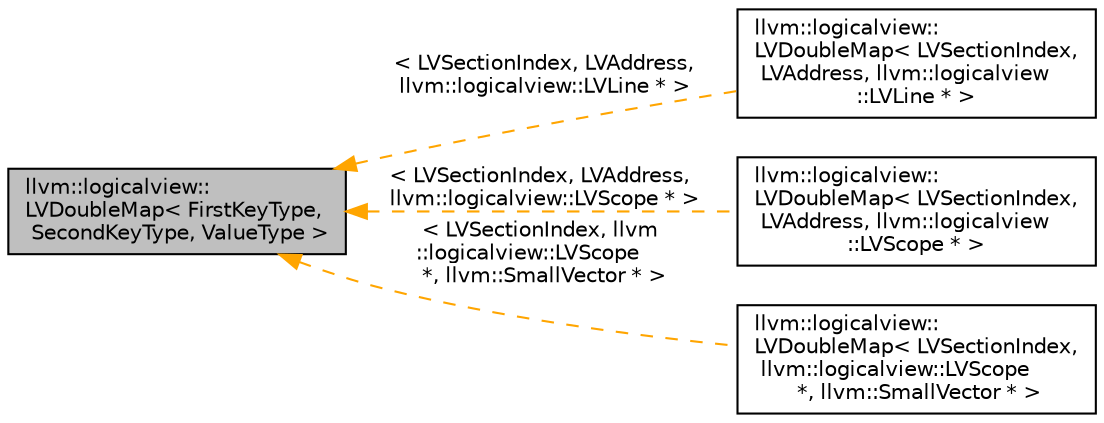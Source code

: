 digraph "llvm::logicalview::LVDoubleMap&lt; FirstKeyType, SecondKeyType, ValueType &gt;"
{
 // LATEX_PDF_SIZE
  bgcolor="transparent";
  edge [fontname="Helvetica",fontsize="10",labelfontname="Helvetica",labelfontsize="10"];
  node [fontname="Helvetica",fontsize="10",shape=record];
  rankdir="LR";
  Node1 [label="llvm::logicalview::\lLVDoubleMap\< FirstKeyType,\l SecondKeyType, ValueType \>",height=0.2,width=0.4,color="black", fillcolor="grey75", style="filled", fontcolor="black",tooltip=" "];
  Node1 -> Node2 [dir="back",color="orange",fontsize="10",style="dashed",label=" \< LVSectionIndex, LVAddress,\l llvm::logicalview::LVLine * \>" ,fontname="Helvetica"];
  Node2 [label="llvm::logicalview::\lLVDoubleMap\< LVSectionIndex,\l LVAddress, llvm::logicalview\l::LVLine * \>",height=0.2,width=0.4,color="black",URL="$classllvm_1_1logicalview_1_1LVDoubleMap.html",tooltip=" "];
  Node1 -> Node3 [dir="back",color="orange",fontsize="10",style="dashed",label=" \< LVSectionIndex, LVAddress,\l llvm::logicalview::LVScope * \>" ,fontname="Helvetica"];
  Node3 [label="llvm::logicalview::\lLVDoubleMap\< LVSectionIndex,\l LVAddress, llvm::logicalview\l::LVScope * \>",height=0.2,width=0.4,color="black",URL="$classllvm_1_1logicalview_1_1LVDoubleMap.html",tooltip=" "];
  Node1 -> Node4 [dir="back",color="orange",fontsize="10",style="dashed",label=" \< LVSectionIndex, llvm\l::logicalview::LVScope\l *, llvm::SmallVector * \>" ,fontname="Helvetica"];
  Node4 [label="llvm::logicalview::\lLVDoubleMap\< LVSectionIndex,\l llvm::logicalview::LVScope\l *, llvm::SmallVector * \>",height=0.2,width=0.4,color="black",URL="$classllvm_1_1logicalview_1_1LVDoubleMap.html",tooltip=" "];
}
